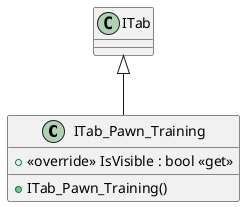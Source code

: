 @startuml
class ITab_Pawn_Training {
    + <<override>> IsVisible : bool <<get>>
    + ITab_Pawn_Training()
}
ITab <|-- ITab_Pawn_Training
@enduml
